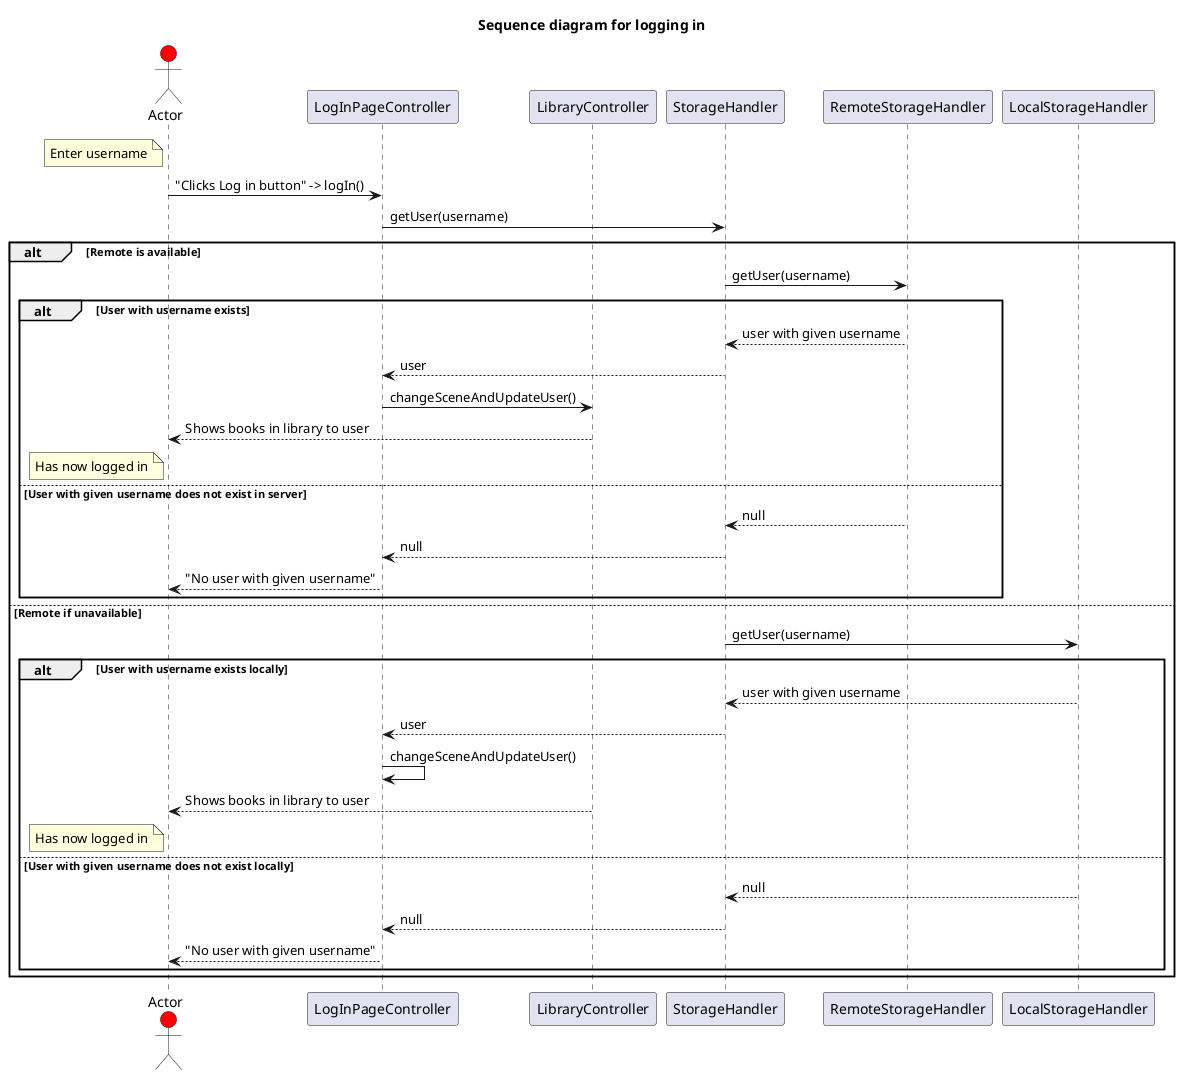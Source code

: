 @startuml 
title Sequence diagram for logging in
actor Actor #red
participant LogInPageController
participant LibraryController
participant StorageHandler
participant RemoteStorageHandler
participant LocalStorageHandler


note left of Actor: Enter username
Actor -> LogInPageController: "Clicks Log in button" -> logIn()
LogInPageController -> StorageHandler: getUser(username)
alt Remote is available
   StorageHandler -> RemoteStorageHandler: getUser(username)
   alt User with username exists
      RemoteStorageHandler --> StorageHandler: user with given username
      StorageHandler --> LogInPageController: user
      LogInPageController -> LibraryController: changeSceneAndUpdateUser()
      LibraryController --> Actor: Shows books in library to user 
note left of Actor: Has now logged in
   else User with given username does not exist in server
      RemoteStorageHandler --> StorageHandler: null
      StorageHandler --> LogInPageController: null
      LogInPageController --> Actor: "No user with given username" 
   end
else Remote if unavailable
   StorageHandler -> LocalStorageHandler: getUser(username)
   alt User with username exists locally
      LocalStorageHandler --> StorageHandler: user with given username
      StorageHandler --> LogInPageController: user
      LogInPageController -> LogInPageController: changeSceneAndUpdateUser()
      LibraryController --> Actor: Shows books in library to user 
note left of Actor: Has now logged in
   else User with given username does not exist locally
      LocalStorageHandler --> StorageHandler: null
      StorageHandler --> LogInPageController: null
      LogInPageController --> Actor: "No user with given username" 
      end
end
@enduml